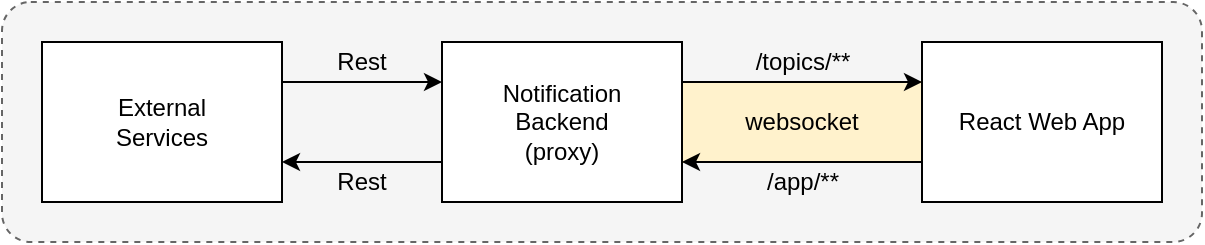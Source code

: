 <mxfile version="17.4.0" type="device"><diagram id="guQKnMqelg__AH429Htp" name="Page-1"><mxGraphModel dx="798" dy="395" grid="1" gridSize="10" guides="1" tooltips="1" connect="1" arrows="1" fold="1" page="1" pageScale="1" pageWidth="850" pageHeight="1100" math="0" shadow="0"><root><mxCell id="0"/><mxCell id="1" parent="0"/><mxCell id="ie6i2RATkWHnXecSni6C-7" value="" style="rounded=1;whiteSpace=wrap;html=1;fillColor=#f5f5f5;fontColor=#333333;strokeColor=#666666;dashed=1;arcSize=12;" parent="1" vertex="1"><mxGeometry x="140" y="140" width="600" height="120" as="geometry"/></mxCell><mxCell id="ie6i2RATkWHnXecSni6C-5" value="websocket" style="rounded=0;whiteSpace=wrap;html=1;fillColor=#fff2cc;strokeColor=#d6b656;" parent="1" vertex="1"><mxGeometry x="480" y="180" width="120" height="40" as="geometry"/></mxCell><mxCell id="ie6i2RATkWHnXecSni6C-1" value="Notification&lt;br&gt;&lt;div&gt;Backend&lt;/div&gt;&lt;div&gt;(proxy)&lt;br&gt;&lt;/div&gt;" style="rounded=0;whiteSpace=wrap;html=1;" parent="1" vertex="1"><mxGeometry x="360" y="160" width="120" height="80" as="geometry"/></mxCell><mxCell id="ie6i2RATkWHnXecSni6C-2" value="" style="endArrow=classic;html=1;rounded=0;entryX=0;entryY=0.25;entryDx=0;entryDy=0;exitX=1;exitY=0.25;exitDx=0;exitDy=0;" parent="1" target="ie6i2RATkWHnXecSni6C-1" edge="1" source="jm34kwIeFXKp8QViaWH1-9"><mxGeometry width="50" height="50" relative="1" as="geometry"><mxPoint x="280" y="180" as="sourcePoint"/><mxPoint x="300" y="189.5" as="targetPoint"/></mxGeometry></mxCell><mxCell id="ie6i2RATkWHnXecSni6C-3" value="Rest" style="text;html=1;strokeColor=none;fillColor=none;align=center;verticalAlign=middle;whiteSpace=wrap;rounded=0;" parent="1" vertex="1"><mxGeometry x="290" y="160" width="60" height="20" as="geometry"/></mxCell><mxCell id="ie6i2RATkWHnXecSni6C-4" value="React Web App" style="rounded=0;whiteSpace=wrap;html=1;" parent="1" vertex="1"><mxGeometry x="600" y="160" width="120" height="80" as="geometry"/></mxCell><mxCell id="jm34kwIeFXKp8QViaWH1-3" value="/topics/**" style="text;html=1;strokeColor=none;fillColor=none;align=center;verticalAlign=middle;whiteSpace=wrap;rounded=0;" vertex="1" parent="1"><mxGeometry x="502.5" y="160" width="75" height="20" as="geometry"/></mxCell><mxCell id="jm34kwIeFXKp8QViaWH1-4" value="" style="endArrow=classic;html=1;rounded=0;entryX=0;entryY=0.25;entryDx=0;entryDy=0;exitX=1;exitY=0.25;exitDx=0;exitDy=0;" edge="1" parent="1" source="ie6i2RATkWHnXecSni6C-1" target="ie6i2RATkWHnXecSni6C-4"><mxGeometry width="50" height="50" relative="1" as="geometry"><mxPoint x="390" y="240" as="sourcePoint"/><mxPoint x="440" y="190" as="targetPoint"/></mxGeometry></mxCell><mxCell id="jm34kwIeFXKp8QViaWH1-5" value="" style="endArrow=classic;html=1;rounded=0;entryX=1;entryY=0.75;entryDx=0;entryDy=0;exitX=0;exitY=0.75;exitDx=0;exitDy=0;" edge="1" parent="1" source="ie6i2RATkWHnXecSni6C-4" target="ie6i2RATkWHnXecSni6C-1"><mxGeometry width="50" height="50" relative="1" as="geometry"><mxPoint x="490" y="190" as="sourcePoint"/><mxPoint x="610" y="190" as="targetPoint"/></mxGeometry></mxCell><mxCell id="jm34kwIeFXKp8QViaWH1-6" value="/app/**" style="text;html=1;strokeColor=none;fillColor=none;align=center;verticalAlign=middle;whiteSpace=wrap;rounded=0;" vertex="1" parent="1"><mxGeometry x="502.5" y="220" width="75" height="20" as="geometry"/></mxCell><mxCell id="jm34kwIeFXKp8QViaWH1-7" value="" style="endArrow=classic;html=1;rounded=0;exitX=0;exitY=0.75;exitDx=0;exitDy=0;entryX=1;entryY=0.75;entryDx=0;entryDy=0;" edge="1" parent="1" source="ie6i2RATkWHnXecSni6C-1" target="jm34kwIeFXKp8QViaWH1-9"><mxGeometry width="50" height="50" relative="1" as="geometry"><mxPoint x="380" y="220" as="sourcePoint"/><mxPoint x="280" y="220" as="targetPoint"/></mxGeometry></mxCell><mxCell id="jm34kwIeFXKp8QViaWH1-8" value="Rest" style="text;html=1;strokeColor=none;fillColor=none;align=center;verticalAlign=middle;whiteSpace=wrap;rounded=0;" vertex="1" parent="1"><mxGeometry x="290" y="220" width="60" height="20" as="geometry"/></mxCell><mxCell id="jm34kwIeFXKp8QViaWH1-9" value="&lt;div&gt;External&lt;/div&gt;&lt;div&gt;Services&lt;br&gt;&lt;/div&gt;" style="rounded=0;whiteSpace=wrap;html=1;" vertex="1" parent="1"><mxGeometry x="160" y="160" width="120" height="80" as="geometry"/></mxCell></root></mxGraphModel></diagram></mxfile>